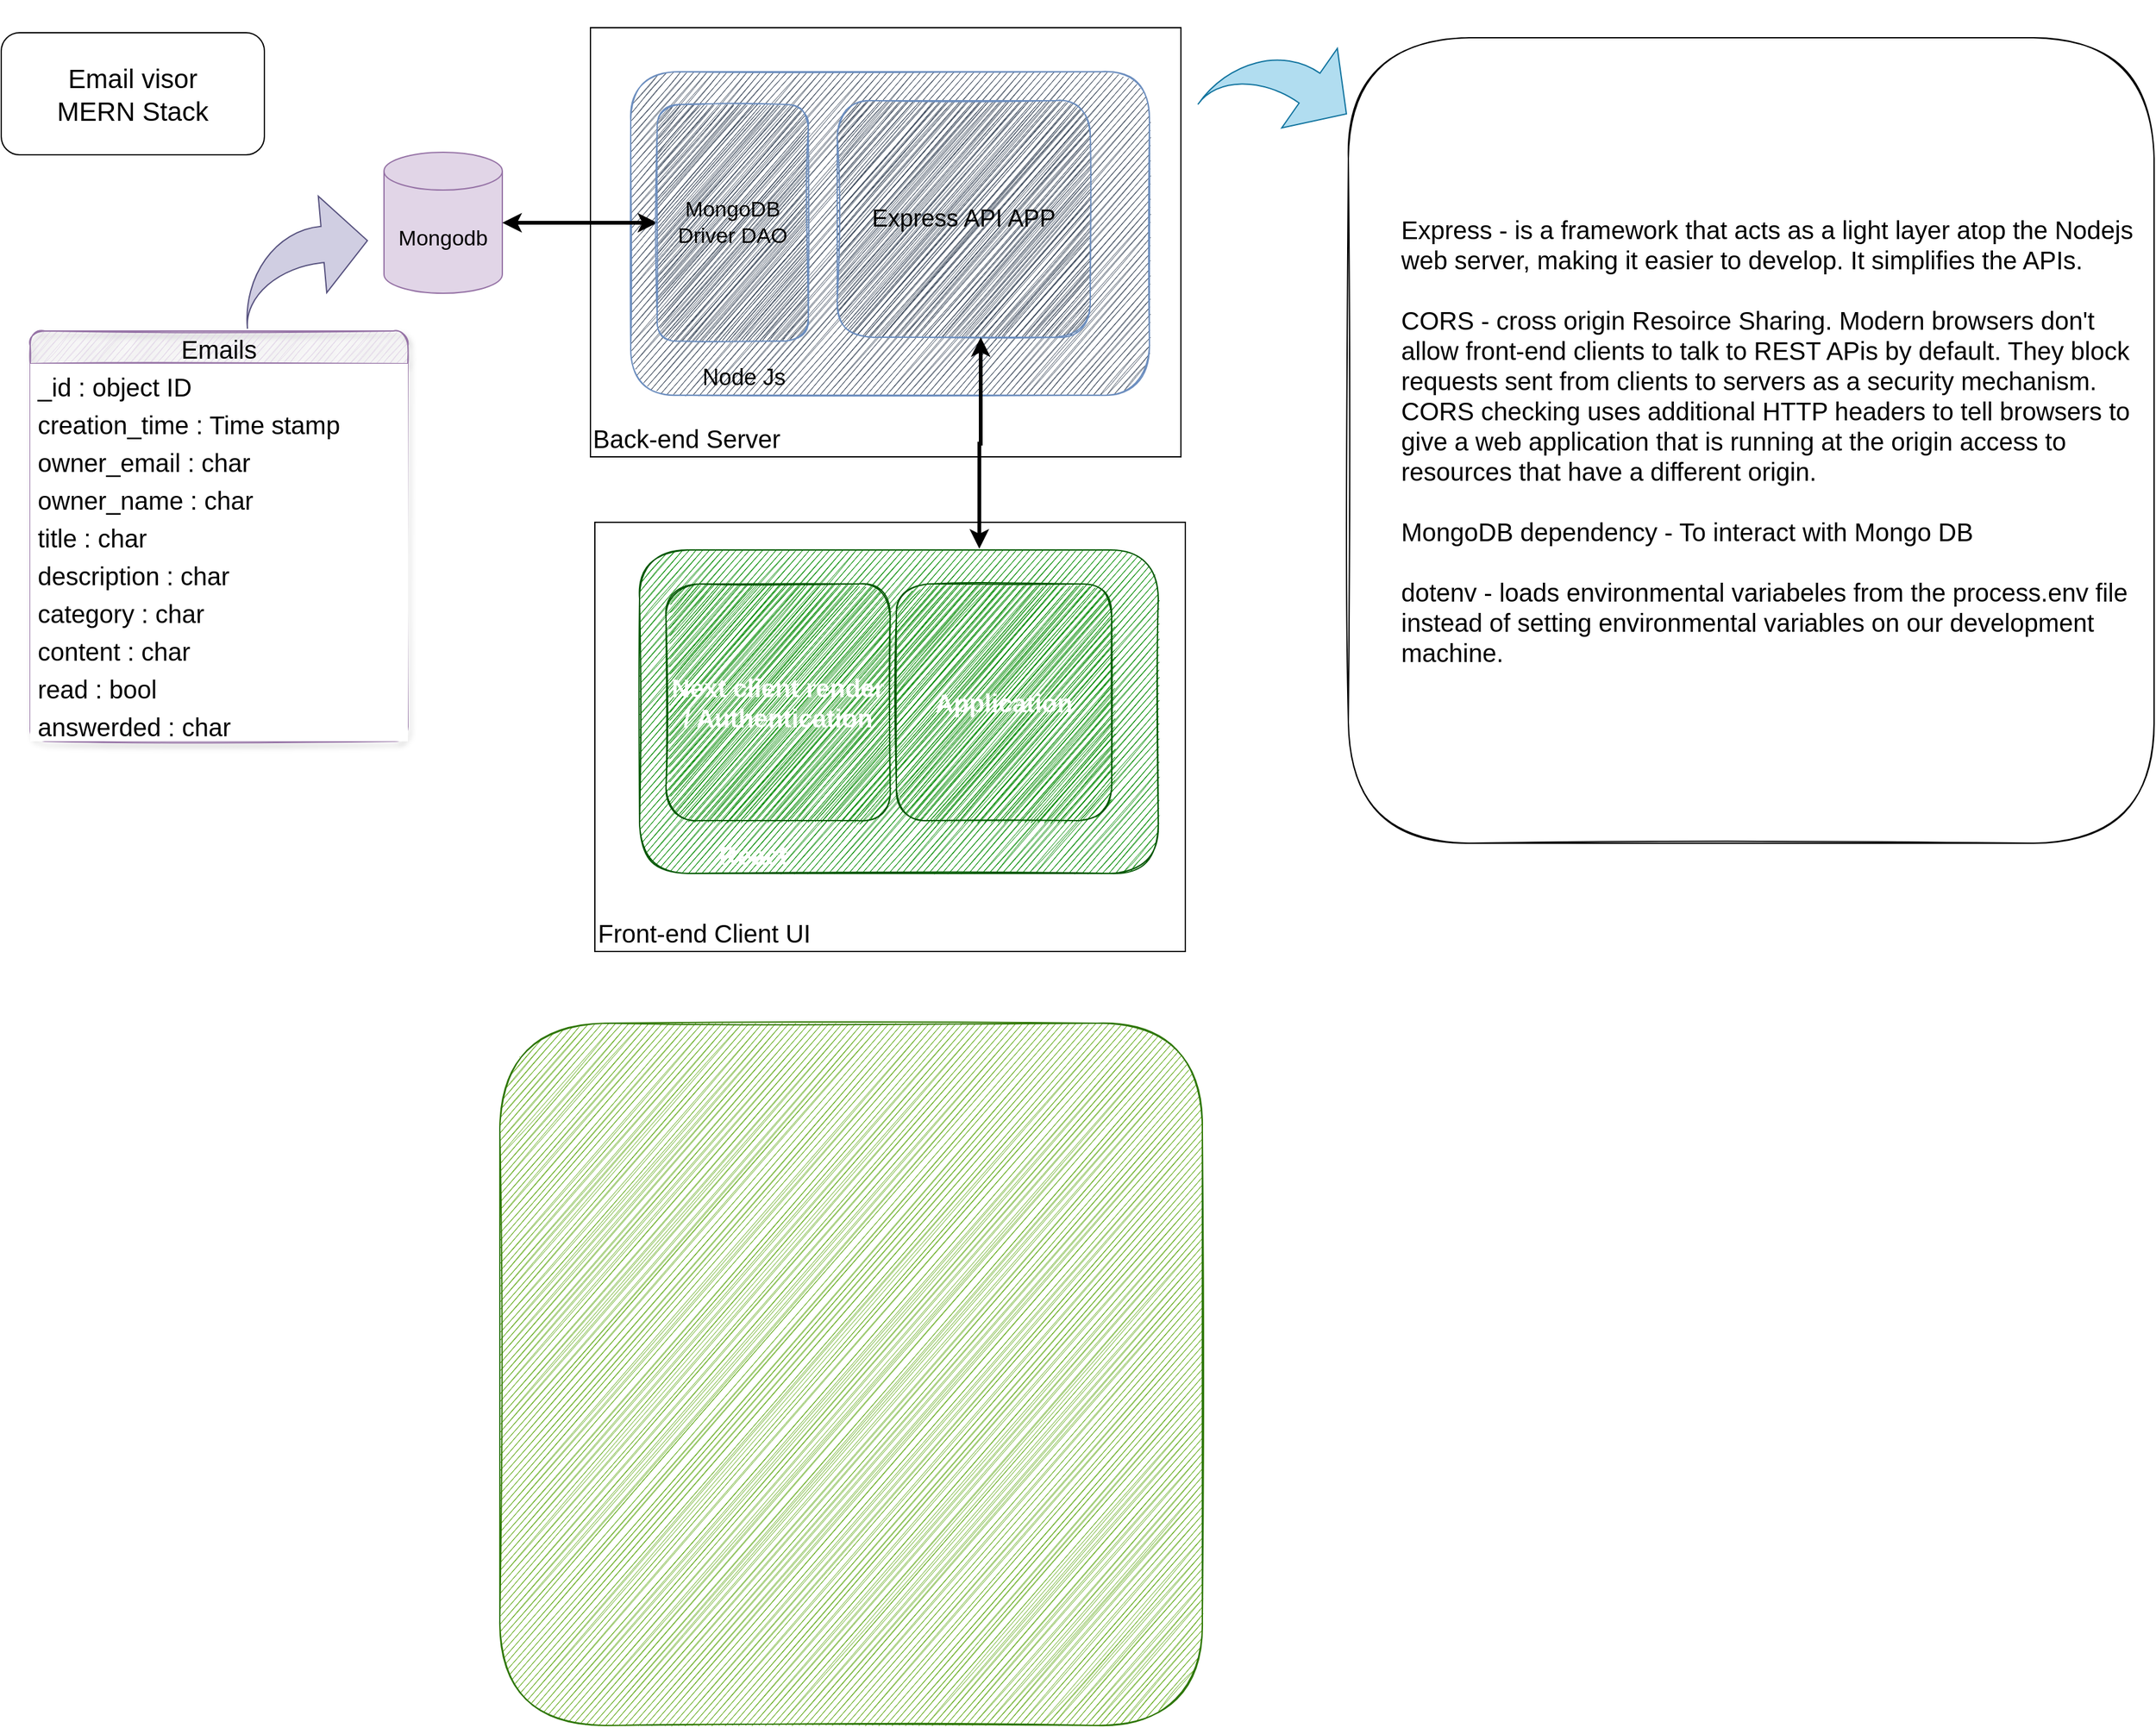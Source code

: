 <mxfile>
    <diagram id="Gj0LSeRwaziPIDtnpM4B" name="Page-1">
        <mxGraphModel dx="1693" dy="924" grid="1" gridSize="10" guides="1" tooltips="1" connect="1" arrows="1" fold="1" page="1" pageScale="1" pageWidth="850" pageHeight="1100" math="0" shadow="0">
            <root>
                <mxCell id="0"/>
                <mxCell id="1" parent="0"/>
                <mxCell id="2" value="&lt;font style=&quot;font-size: 20px;&quot;&gt;Back-end Server&lt;/font&gt;" style="rounded=0;whiteSpace=wrap;html=1;align=left;verticalAlign=bottom;" vertex="1" parent="1">
                    <mxGeometry x="548" y="32" width="469" height="341" as="geometry"/>
                </mxCell>
                <mxCell id="3" value="&lt;font style=&quot;font-size: 21px;&quot;&gt;Email visor&lt;br&gt;MERN Stack&lt;/font&gt;" style="rounded=1;whiteSpace=wrap;html=1;" vertex="1" parent="1">
                    <mxGeometry x="80" y="36" width="209" height="97" as="geometry"/>
                </mxCell>
                <mxCell id="4" value="&lt;font style=&quot;font-size: 17px;&quot;&gt;Mongodb&lt;/font&gt;" style="shape=cylinder3;whiteSpace=wrap;html=1;boundedLbl=1;backgroundOutline=1;size=15;fillColor=#e1d5e7;strokeColor=#9673a6;" vertex="1" parent="1">
                    <mxGeometry x="384" y="131" width="94" height="112" as="geometry"/>
                </mxCell>
                <mxCell id="5" value="&lt;font style=&quot;font-size: 18px;&quot;&gt;&amp;nbsp; &amp;nbsp; &amp;nbsp; &amp;nbsp; &amp;nbsp; &amp;nbsp;Node Js&lt;/font&gt;" style="rounded=1;whiteSpace=wrap;html=1;verticalAlign=bottom;align=left;horizontal=1;fillColor=#3d4a5c;strokeColor=#6c8ebf;sketch=1;shadow=0;" vertex="1" parent="1">
                    <mxGeometry x="580" y="67" width="412" height="257" as="geometry"/>
                </mxCell>
                <mxCell id="6" style="edgeStyle=orthogonalEdgeStyle;rounded=0;orthogonalLoop=1;jettySize=auto;html=1;exitX=0;exitY=0.5;exitDx=0;exitDy=0;entryX=1;entryY=0.5;entryDx=0;entryDy=0;entryPerimeter=0;strokeWidth=3;startArrow=classic;startFill=1;endArrow=classic;endFill=1;" edge="1" parent="1" source="7" target="4">
                    <mxGeometry relative="1" as="geometry"/>
                </mxCell>
                <mxCell id="7" value="&lt;font style=&quot;font-size: 17px;&quot;&gt;MongoDB Driver DAO&lt;/font&gt;" style="rounded=1;whiteSpace=wrap;html=1;fillColor=#3d4a5c;strokeColor=#6c8ebf;sketch=1;shadow=0;" vertex="1" parent="1">
                    <mxGeometry x="601" y="93" width="120" height="188" as="geometry"/>
                </mxCell>
                <mxCell id="8" value="&lt;font style=&quot;font-size: 19px;&quot;&gt;Express API APP&lt;/font&gt;" style="rounded=1;whiteSpace=wrap;html=1;fillColor=#3d4a5c;strokeColor=#6c8ebf;sketch=1;shadow=0;" vertex="1" parent="1">
                    <mxGeometry x="744" y="90" width="201" height="188" as="geometry"/>
                </mxCell>
                <mxCell id="9" value="&lt;font style=&quot;font-size: 20px;&quot;&gt;Front-end Client UI&lt;/font&gt;" style="rounded=0;whiteSpace=wrap;html=1;align=left;verticalAlign=bottom;" vertex="1" parent="1">
                    <mxGeometry x="551.5" y="425" width="469" height="341" as="geometry"/>
                </mxCell>
                <mxCell id="10" value="&lt;font style=&quot;font-size: 20px;&quot;&gt;&amp;nbsp; &amp;nbsp; &amp;nbsp; &amp;nbsp; &amp;nbsp; &amp;nbsp;React&lt;/font&gt;" style="rounded=1;whiteSpace=wrap;html=1;verticalAlign=bottom;align=left;horizontal=1;fillColor=#008a00;strokeColor=#005700;sketch=1;labelBackgroundColor=none;fontStyle=1;fontSize=20;fontColor=#FFFFFF;" vertex="1" parent="1">
                    <mxGeometry x="587" y="447" width="412" height="257" as="geometry"/>
                </mxCell>
                <mxCell id="11" value="&lt;font style=&quot;font-size: 20px;&quot;&gt;Next client render / Authentication&lt;/font&gt;" style="rounded=1;whiteSpace=wrap;html=1;fillColor=#008a00;strokeColor=#005700;sketch=1;labelBackgroundColor=none;fontStyle=1;fontSize=20;fontColor=#FFFFFF;" vertex="1" parent="1">
                    <mxGeometry x="608" y="474" width="178" height="188" as="geometry"/>
                </mxCell>
                <mxCell id="12" style="edgeStyle=orthogonalEdgeStyle;rounded=0;orthogonalLoop=1;jettySize=auto;html=1;entryX=0.567;entryY=1;entryDx=0;entryDy=0;entryPerimeter=0;strokeWidth=3;fontSize=21;startArrow=classic;startFill=1;endArrow=classic;endFill=1;exitX=0.655;exitY=-0.004;exitDx=0;exitDy=0;exitPerimeter=0;" edge="1" parent="1" source="10" target="8">
                    <mxGeometry relative="1" as="geometry">
                        <mxPoint x="858" y="421" as="sourcePoint"/>
                    </mxGeometry>
                </mxCell>
                <mxCell id="13" value="&lt;font style=&quot;font-size: 20px;&quot;&gt;Application&lt;/font&gt;" style="rounded=1;whiteSpace=wrap;html=1;fillColor=#008a00;strokeColor=#005700;sketch=1;labelBackgroundColor=none;fontStyle=1;fontSize=20;fontColor=#FFFFFF;" vertex="1" parent="1">
                    <mxGeometry x="791" y="474" width="171" height="188" as="geometry"/>
                </mxCell>
                <mxCell id="14" value="Emails" style="swimlane;fontStyle=0;childLayout=stackLayout;horizontal=1;startSize=26;horizontalStack=0;resizeParent=1;resizeParentMax=0;resizeLast=0;collapsible=1;marginBottom=0;align=center;fontSize=20;glass=0;shadow=1;fillColor=#e1d5e7;strokeColor=#9673a6;swimlaneLine=1;rounded=1;sketch=1;" vertex="1" parent="1">
                    <mxGeometry x="103" y="273" width="300" height="326" as="geometry"/>
                </mxCell>
                <mxCell id="15" value="_id : object ID" style="text;spacingLeft=4;spacingRight=4;overflow=hidden;rotatable=0;points=[[0,0.5],[1,0.5]];portConstraint=eastwest;fontSize=20;fillColor=default;" vertex="1" parent="14">
                    <mxGeometry y="26" width="300" height="30" as="geometry"/>
                </mxCell>
                <mxCell id="16" value="creation_time : Time stamp" style="text;spacingLeft=4;spacingRight=4;overflow=hidden;rotatable=0;points=[[0,0.5],[1,0.5]];portConstraint=eastwest;fontSize=20;fillColor=default;" vertex="1" parent="14">
                    <mxGeometry y="56" width="300" height="30" as="geometry"/>
                </mxCell>
                <mxCell id="17" value="owner_email : char" style="text;spacingLeft=4;spacingRight=4;overflow=hidden;rotatable=0;points=[[0,0.5],[1,0.5]];portConstraint=eastwest;fontSize=20;fillColor=default;" vertex="1" parent="14">
                    <mxGeometry y="86" width="300" height="30" as="geometry"/>
                </mxCell>
                <mxCell id="18" value="owner_name : char" style="text;spacingLeft=4;spacingRight=4;overflow=hidden;rotatable=0;points=[[0,0.5],[1,0.5]];portConstraint=eastwest;fontSize=20;fillColor=default;" vertex="1" parent="14">
                    <mxGeometry y="116" width="300" height="30" as="geometry"/>
                </mxCell>
                <mxCell id="19" value="title : char" style="text;spacingLeft=4;spacingRight=4;overflow=hidden;rotatable=0;points=[[0,0.5],[1,0.5]];portConstraint=eastwest;fontSize=20;fillColor=default;" vertex="1" parent="14">
                    <mxGeometry y="146" width="300" height="30" as="geometry"/>
                </mxCell>
                <mxCell id="20" value="description : char" style="text;spacingLeft=4;spacingRight=4;overflow=hidden;rotatable=0;points=[[0,0.5],[1,0.5]];portConstraint=eastwest;fontSize=20;fillColor=default;" vertex="1" parent="14">
                    <mxGeometry y="176" width="300" height="30" as="geometry"/>
                </mxCell>
                <mxCell id="21" value="category : char" style="text;strokeColor=none;fillColor=default;spacingLeft=4;spacingRight=4;overflow=hidden;rotatable=0;points=[[0,0.5],[1,0.5]];portConstraint=eastwest;fontSize=20;" vertex="1" parent="14">
                    <mxGeometry y="206" width="300" height="30" as="geometry"/>
                </mxCell>
                <mxCell id="22" value="content : char" style="text;spacingLeft=4;spacingRight=4;overflow=hidden;rotatable=0;points=[[0,0.5],[1,0.5]];portConstraint=eastwest;fontSize=20;fillColor=default;" vertex="1" parent="14">
                    <mxGeometry y="236" width="300" height="30" as="geometry"/>
                </mxCell>
                <mxCell id="23" value="read : bool" style="text;spacingLeft=4;spacingRight=4;overflow=hidden;rotatable=0;points=[[0,0.5],[1,0.5]];portConstraint=eastwest;fontSize=20;fillColor=default;" vertex="1" parent="14">
                    <mxGeometry y="266" width="300" height="30" as="geometry"/>
                </mxCell>
                <mxCell id="24" value="answerded : char" style="text;spacingLeft=4;spacingRight=4;overflow=hidden;rotatable=0;points=[[0,0.5],[1,0.5]];portConstraint=eastwest;fontSize=20;fillColor=default;" vertex="1" parent="14">
                    <mxGeometry y="296" width="300" height="30" as="geometry"/>
                </mxCell>
                <mxCell id="25" value="" style="html=1;shadow=0;dashed=0;align=center;verticalAlign=middle;shape=mxgraph.arrows2.jumpInArrow;dy=14.44;dx=35.76;arrowHead=77;glass=1;fontSize=20;fillColor=#d0cee2;rotation=-5;strokeColor=#56517e;" vertex="1" parent="1">
                    <mxGeometry x="271" y="167.0" width="101" height="100" as="geometry"/>
                </mxCell>
                <mxCell id="26" value="&lt;blockquote style=&quot;margin: 0 0 0 40px; border: none; padding: 0px;&quot;&gt;Express - is a framework that acts as a light layer atop the Nodejs web server, making it easier to develop. It simplifies the APIs.&amp;nbsp;&lt;/blockquote&gt;&lt;blockquote style=&quot;margin: 0 0 0 40px; border: none; padding: 0px;&quot;&gt;&lt;br&gt;CORS - cross origin Resoirce Sharing. Modern browsers don't allow front-end clients to talk to REST APis by default. They block requests sent from clients to servers as a security mechanism. CORS checking uses additional HTTP headers to tell browsers to give a web application that is running at the origin access to resources that have a different origin.&amp;nbsp;&lt;/blockquote&gt;&lt;br&gt;&lt;blockquote style=&quot;margin: 0 0 0 40px; border: none; padding: 0px;&quot;&gt;MongoDB dependency - To interact with Mongo DB&lt;/blockquote&gt;&lt;br&gt;&lt;blockquote style=&quot;margin: 0 0 0 40px; border: none; padding: 0px;&quot;&gt;dotenv - loads environmental variabeles from the process.env file instead of setting environmental variables on our development machine.&amp;nbsp;&amp;nbsp;&lt;/blockquote&gt;" style="whiteSpace=wrap;html=1;aspect=fixed;rounded=1;shadow=0;glass=0;labelBackgroundColor=none;sketch=1;fontSize=20;align=left;" vertex="1" parent="1">
                    <mxGeometry x="1150" y="40" width="640" height="640" as="geometry"/>
                </mxCell>
                <mxCell id="27" value="" style="whiteSpace=wrap;html=1;aspect=fixed;rounded=1;shadow=0;glass=0;labelBackgroundColor=none;sketch=1;fontSize=20;fillColor=#60a917;strokeColor=#2D7600;fontColor=#ffffff;" vertex="1" parent="1">
                    <mxGeometry x="476" y="823" width="558" height="558" as="geometry"/>
                </mxCell>
                <mxCell id="28" value="" style="html=1;shadow=0;dashed=0;align=center;verticalAlign=middle;shape=mxgraph.arrows2.jumpInArrow;dy=14.44;dx=35.76;arrowHead=77;glass=1;fontSize=20;fillColor=#b1ddf0;rotation=35;strokeColor=#10739e;" vertex="1" parent="1">
                    <mxGeometry x="1050" y="31.0" width="101" height="100" as="geometry"/>
                </mxCell>
            </root>
        </mxGraphModel>
    </diagram>
</mxfile>